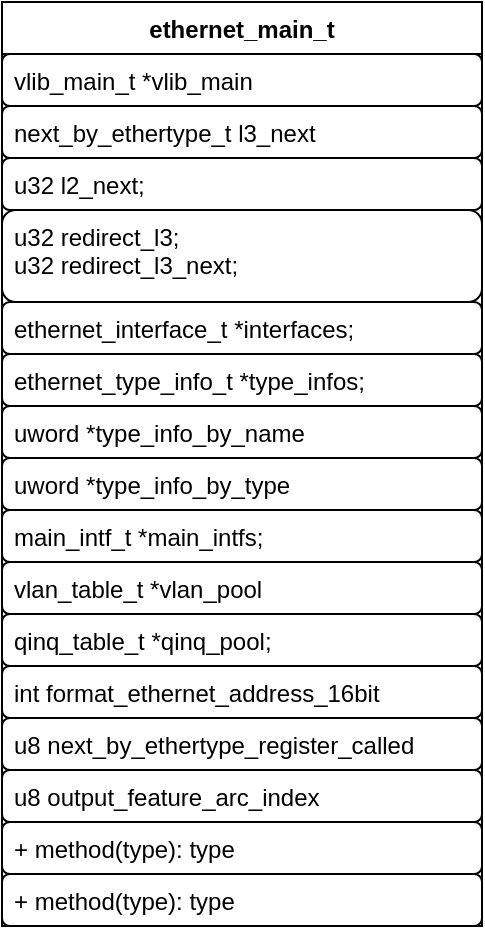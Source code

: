 <mxfile version="22.1.17" type="github">
  <diagram name="第 1 页" id="XMRFgrRb3AEoOU9a7_yg">
    <mxGraphModel dx="2074" dy="1106" grid="1" gridSize="10" guides="1" tooltips="1" connect="1" arrows="1" fold="1" page="1" pageScale="1" pageWidth="827" pageHeight="1169" math="0" shadow="0">
      <root>
        <mxCell id="0" />
        <mxCell id="1" parent="0" />
        <mxCell id="PQ3nd2OZXr9GBDzt29_k-1" value="ethernet_main_t" style="swimlane;fontStyle=1;align=center;verticalAlign=top;childLayout=stackLayout;horizontal=1;startSize=26;horizontalStack=0;resizeParent=1;resizeParentMax=0;resizeLast=0;collapsible=1;marginBottom=0;whiteSpace=wrap;html=1;" vertex="1" parent="1">
          <mxGeometry x="100" y="60" width="240" height="462" as="geometry" />
        </mxCell>
        <mxCell id="PQ3nd2OZXr9GBDzt29_k-2" value="vlib_main_t *vlib_main" style="text;strokeColor=default;fillColor=none;align=left;verticalAlign=top;spacingLeft=4;spacingRight=4;overflow=hidden;rotatable=0;points=[[0,0.5],[1,0.5]];portConstraint=eastwest;whiteSpace=wrap;html=1;rounded=1;" vertex="1" parent="PQ3nd2OZXr9GBDzt29_k-1">
          <mxGeometry y="26" width="240" height="26" as="geometry" />
        </mxCell>
        <mxCell id="PQ3nd2OZXr9GBDzt29_k-4" value="next_by_ethertype_t l3_next" style="text;strokeColor=default;fillColor=none;align=left;verticalAlign=top;spacingLeft=4;spacingRight=4;overflow=hidden;rotatable=0;points=[[0,0.5],[1,0.5]];portConstraint=eastwest;whiteSpace=wrap;html=1;rounded=1;" vertex="1" parent="PQ3nd2OZXr9GBDzt29_k-1">
          <mxGeometry y="52" width="240" height="26" as="geometry" />
        </mxCell>
        <mxCell id="PQ3nd2OZXr9GBDzt29_k-5" value="u32 l2_next;" style="text;strokeColor=default;fillColor=none;align=left;verticalAlign=top;spacingLeft=4;spacingRight=4;overflow=hidden;rotatable=0;points=[[0,0.5],[1,0.5]];portConstraint=eastwest;whiteSpace=wrap;html=1;rounded=1;" vertex="1" parent="PQ3nd2OZXr9GBDzt29_k-1">
          <mxGeometry y="78" width="240" height="26" as="geometry" />
        </mxCell>
        <mxCell id="PQ3nd2OZXr9GBDzt29_k-6" value="&lt;div&gt;u32 redirect_l3;&lt;/div&gt;&lt;div&gt;u32 redirect_l3_next;&lt;/div&gt;" style="text;strokeColor=default;fillColor=none;align=left;verticalAlign=top;spacingLeft=4;spacingRight=4;overflow=hidden;rotatable=0;points=[[0,0.5],[1,0.5]];portConstraint=eastwest;whiteSpace=wrap;html=1;rounded=1;" vertex="1" parent="PQ3nd2OZXr9GBDzt29_k-1">
          <mxGeometry y="104" width="240" height="46" as="geometry" />
        </mxCell>
        <mxCell id="PQ3nd2OZXr9GBDzt29_k-7" value="ethernet_interface_t *interfaces;" style="text;strokeColor=default;fillColor=none;align=left;verticalAlign=top;spacingLeft=4;spacingRight=4;overflow=hidden;rotatable=0;points=[[0,0.5],[1,0.5]];portConstraint=eastwest;whiteSpace=wrap;html=1;rounded=1;" vertex="1" parent="PQ3nd2OZXr9GBDzt29_k-1">
          <mxGeometry y="150" width="240" height="26" as="geometry" />
        </mxCell>
        <mxCell id="PQ3nd2OZXr9GBDzt29_k-8" value="ethernet_type_info_t *type_infos;" style="text;strokeColor=default;fillColor=none;align=left;verticalAlign=top;spacingLeft=4;spacingRight=4;overflow=hidden;rotatable=0;points=[[0,0.5],[1,0.5]];portConstraint=eastwest;whiteSpace=wrap;html=1;rounded=1;" vertex="1" parent="PQ3nd2OZXr9GBDzt29_k-1">
          <mxGeometry y="176" width="240" height="26" as="geometry" />
        </mxCell>
        <mxCell id="PQ3nd2OZXr9GBDzt29_k-9" value="uword *type_info_by_name" style="text;strokeColor=default;fillColor=none;align=left;verticalAlign=top;spacingLeft=4;spacingRight=4;overflow=hidden;rotatable=0;points=[[0,0.5],[1,0.5]];portConstraint=eastwest;whiteSpace=wrap;html=1;rounded=1;" vertex="1" parent="PQ3nd2OZXr9GBDzt29_k-1">
          <mxGeometry y="202" width="240" height="26" as="geometry" />
        </mxCell>
        <mxCell id="PQ3nd2OZXr9GBDzt29_k-10" value="uword *type_info_by_type" style="text;strokeColor=default;fillColor=none;align=left;verticalAlign=top;spacingLeft=4;spacingRight=4;overflow=hidden;rotatable=0;points=[[0,0.5],[1,0.5]];portConstraint=eastwest;whiteSpace=wrap;html=1;rounded=1;" vertex="1" parent="PQ3nd2OZXr9GBDzt29_k-1">
          <mxGeometry y="228" width="240" height="26" as="geometry" />
        </mxCell>
        <mxCell id="PQ3nd2OZXr9GBDzt29_k-11" value="main_intf_t *main_intfs;" style="text;strokeColor=default;fillColor=none;align=left;verticalAlign=top;spacingLeft=4;spacingRight=4;overflow=hidden;rotatable=0;points=[[0,0.5],[1,0.5]];portConstraint=eastwest;whiteSpace=wrap;html=1;rounded=1;" vertex="1" parent="PQ3nd2OZXr9GBDzt29_k-1">
          <mxGeometry y="254" width="240" height="26" as="geometry" />
        </mxCell>
        <mxCell id="PQ3nd2OZXr9GBDzt29_k-12" value="vlan_table_t *vlan_pool" style="text;strokeColor=default;fillColor=none;align=left;verticalAlign=top;spacingLeft=4;spacingRight=4;overflow=hidden;rotatable=0;points=[[0,0.5],[1,0.5]];portConstraint=eastwest;whiteSpace=wrap;html=1;rounded=1;" vertex="1" parent="PQ3nd2OZXr9GBDzt29_k-1">
          <mxGeometry y="280" width="240" height="26" as="geometry" />
        </mxCell>
        <mxCell id="PQ3nd2OZXr9GBDzt29_k-13" value="qinq_table_t *qinq_pool;" style="text;strokeColor=default;fillColor=none;align=left;verticalAlign=top;spacingLeft=4;spacingRight=4;overflow=hidden;rotatable=0;points=[[0,0.5],[1,0.5]];portConstraint=eastwest;whiteSpace=wrap;html=1;rounded=1;" vertex="1" parent="PQ3nd2OZXr9GBDzt29_k-1">
          <mxGeometry y="306" width="240" height="26" as="geometry" />
        </mxCell>
        <mxCell id="PQ3nd2OZXr9GBDzt29_k-14" value="int format_ethernet_address_16bit" style="text;strokeColor=default;fillColor=none;align=left;verticalAlign=top;spacingLeft=4;spacingRight=4;overflow=hidden;rotatable=0;points=[[0,0.5],[1,0.5]];portConstraint=eastwest;whiteSpace=wrap;html=1;rounded=1;" vertex="1" parent="PQ3nd2OZXr9GBDzt29_k-1">
          <mxGeometry y="332" width="240" height="26" as="geometry" />
        </mxCell>
        <mxCell id="PQ3nd2OZXr9GBDzt29_k-15" value="u8 next_by_ethertype_register_called" style="text;strokeColor=default;fillColor=none;align=left;verticalAlign=top;spacingLeft=4;spacingRight=4;overflow=hidden;rotatable=0;points=[[0,0.5],[1,0.5]];portConstraint=eastwest;whiteSpace=wrap;html=1;rounded=1;" vertex="1" parent="PQ3nd2OZXr9GBDzt29_k-1">
          <mxGeometry y="358" width="240" height="26" as="geometry" />
        </mxCell>
        <mxCell id="PQ3nd2OZXr9GBDzt29_k-16" value="u8 output_feature_arc_index" style="text;strokeColor=default;fillColor=none;align=left;verticalAlign=top;spacingLeft=4;spacingRight=4;overflow=hidden;rotatable=0;points=[[0,0.5],[1,0.5]];portConstraint=eastwest;whiteSpace=wrap;html=1;rounded=1;" vertex="1" parent="PQ3nd2OZXr9GBDzt29_k-1">
          <mxGeometry y="384" width="240" height="26" as="geometry" />
        </mxCell>
        <mxCell id="PQ3nd2OZXr9GBDzt29_k-17" value="+ method(type): type" style="text;strokeColor=default;fillColor=none;align=left;verticalAlign=top;spacingLeft=4;spacingRight=4;overflow=hidden;rotatable=0;points=[[0,0.5],[1,0.5]];portConstraint=eastwest;whiteSpace=wrap;html=1;rounded=1;" vertex="1" parent="PQ3nd2OZXr9GBDzt29_k-1">
          <mxGeometry y="410" width="240" height="26" as="geometry" />
        </mxCell>
        <mxCell id="PQ3nd2OZXr9GBDzt29_k-18" value="+ method(type): type" style="text;strokeColor=default;fillColor=none;align=left;verticalAlign=top;spacingLeft=4;spacingRight=4;overflow=hidden;rotatable=0;points=[[0,0.5],[1,0.5]];portConstraint=eastwest;whiteSpace=wrap;html=1;rounded=1;" vertex="1" parent="PQ3nd2OZXr9GBDzt29_k-1">
          <mxGeometry y="436" width="240" height="26" as="geometry" />
        </mxCell>
      </root>
    </mxGraphModel>
  </diagram>
</mxfile>
